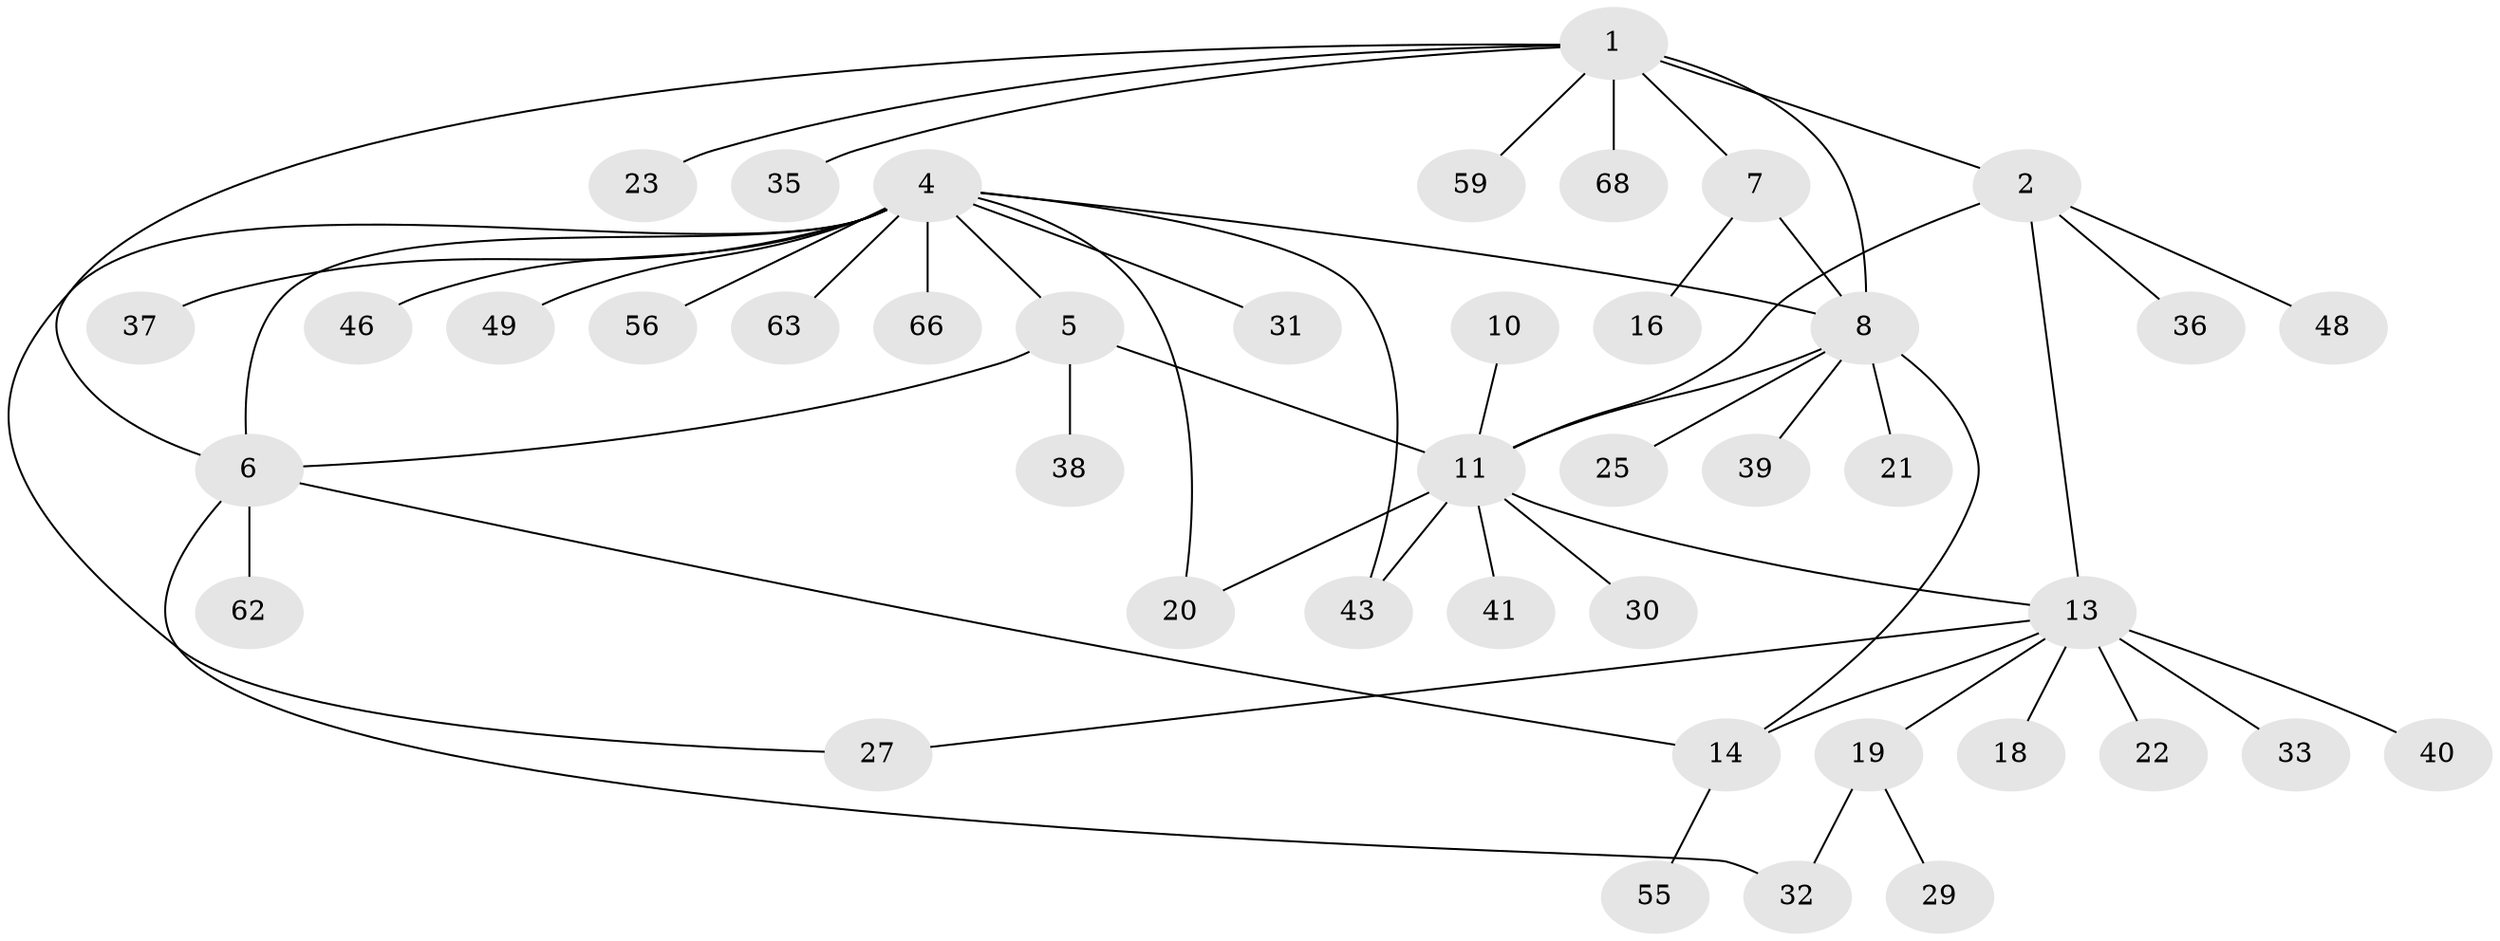 // original degree distribution, {9: 0.0136986301369863, 5: 0.0273972602739726, 4: 0.0684931506849315, 13: 0.0136986301369863, 6: 0.0547945205479452, 8: 0.0136986301369863, 2: 0.2191780821917808, 14: 0.0136986301369863, 1: 0.547945205479452, 3: 0.0273972602739726}
// Generated by graph-tools (version 1.1) at 2025/19/03/04/25 18:19:58]
// undirected, 43 vertices, 54 edges
graph export_dot {
graph [start="1"]
  node [color=gray90,style=filled];
  1;
  2 [super="+69+17+3"];
  4 [super="+24"];
  5;
  6;
  7;
  8 [super="+9"];
  10;
  11 [super="+12+45+26+52+64+70+60"];
  13 [super="+15+34"];
  14;
  16;
  18;
  19 [super="+67"];
  20;
  21 [super="+53+28"];
  22;
  23;
  25;
  27 [super="+42"];
  29;
  30;
  31;
  32 [super="+72"];
  33;
  35;
  36 [super="+58"];
  37;
  38;
  39 [super="+47"];
  40 [super="+57"];
  41;
  43 [super="+71"];
  46;
  48;
  49;
  55;
  56;
  59;
  62;
  63;
  66;
  68;
  1 -- 2 [weight=2];
  1 -- 6;
  1 -- 7;
  1 -- 23;
  1 -- 35;
  1 -- 59;
  1 -- 68;
  1 -- 8;
  2 -- 11;
  2 -- 36;
  2 -- 48;
  2 -- 13;
  4 -- 5;
  4 -- 6;
  4 -- 8;
  4 -- 20;
  4 -- 27;
  4 -- 31;
  4 -- 43;
  4 -- 46;
  4 -- 49;
  4 -- 56;
  4 -- 63;
  4 -- 66;
  4 -- 37;
  5 -- 6;
  5 -- 38;
  5 -- 11;
  6 -- 14;
  6 -- 62;
  6 -- 32;
  7 -- 8 [weight=2];
  7 -- 16;
  8 -- 14;
  8 -- 25;
  8 -- 39;
  8 -- 21;
  8 -- 11;
  10 -- 11 [weight=2];
  11 -- 30;
  11 -- 41;
  11 -- 13;
  11 -- 43;
  11 -- 20;
  13 -- 14 [weight=2];
  13 -- 33;
  13 -- 18;
  13 -- 19;
  13 -- 22;
  13 -- 27;
  13 -- 40;
  14 -- 55;
  19 -- 29;
  19 -- 32;
}
